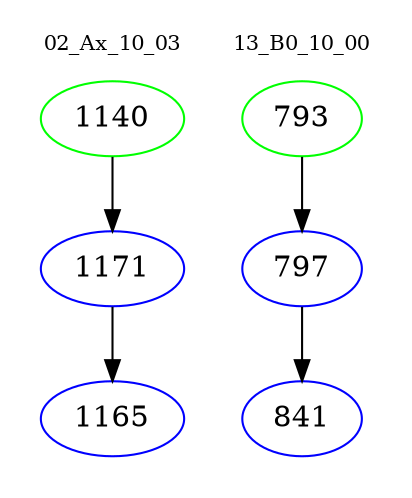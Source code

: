 digraph{
subgraph cluster_0 {
color = white
label = "02_Ax_10_03";
fontsize=10;
T0_1140 [label="1140", color="green"]
T0_1140 -> T0_1171 [color="black"]
T0_1171 [label="1171", color="blue"]
T0_1171 -> T0_1165 [color="black"]
T0_1165 [label="1165", color="blue"]
}
subgraph cluster_1 {
color = white
label = "13_B0_10_00";
fontsize=10;
T1_793 [label="793", color="green"]
T1_793 -> T1_797 [color="black"]
T1_797 [label="797", color="blue"]
T1_797 -> T1_841 [color="black"]
T1_841 [label="841", color="blue"]
}
}
